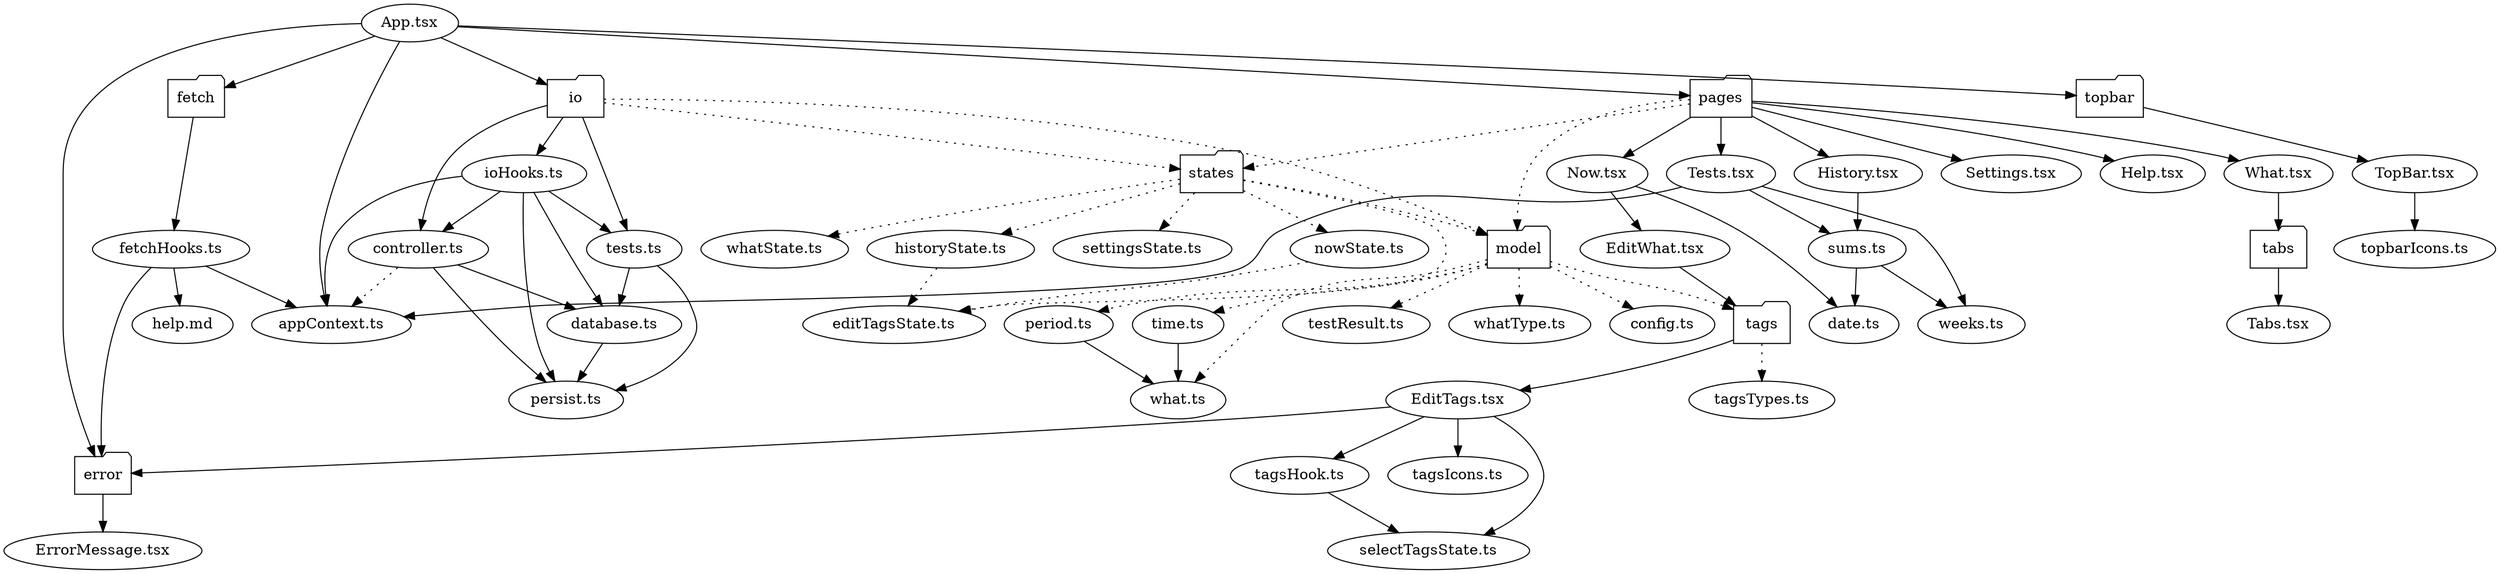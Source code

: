 digraph SRC {
  "App.tsx" -> {"error" "fetch" "io" "pages" "topbar" "appContext.ts"};
  "appContext.ts" -> {};

  "error" [shape=folder];
  "fetch" [shape=folder];
  "io" [shape=folder];
  "model" [shape=folder];
  "pages" [shape=folder];
  "states" [shape=folder];
  "tabs" [shape=folder];
  "tags" [shape=folder];
  "topbar" [shape=folder];
  
  "error" -> {"ErrorMessage.tsx"};
  "ErrorMessage.tsx" -> {};

  "fetch" -> {"fetchHooks.ts"};
  "fetchHooks.ts" -> {"error" "help.md" "appContext.ts"}
  "help.md" -> {}

  "io" -> {"controller.ts" "ioHooks.ts" "tests.ts"};
  "io" -> {"model" "states"} [style=dotted];
  "controller.ts" -> {"persist.ts" "database.ts"};
  "controller.ts" -> {"appContext.ts"} [style=dotted];
  "database.ts" -> {"persist.ts"};
  "ioHooks.ts" -> {"controller.ts" "database.ts" "persist.ts" "tests.ts" "appContext.ts"};
  "tests.ts" -> {"database.ts" "persist.ts"};
  "persist.ts" -> {}

  "model" -> {"config.ts" "period.ts" "testResult.ts" "time.ts" "tags" "whatType.ts" "what.ts"} [style=dotted];
  "config.ts" -> {};
  "period.ts" -> {"what.ts"};
  "testResult.ts" -> {};
  "time.ts" -> {"what.ts"};
  "what.ts" -> {};
  "whatType.ts" -> {};

  "pages" -> {"Now.tsx" "What.tsx" "History.tsx" "Settings.tsx" "Help.tsx" "Tests.tsx"};
  "pages" -> {"model" "states"} [style=dotted];
  "date.ts" -> {};
  "Now.tsx" -> {"date.ts" "EditWhat.tsx"};
  "What.tsx" -> {"tabs"};
  "History.tsx" -> {"sums.ts"};
  "Settings.tsx" -> {};
  "Help.tsx" -> {};
  "Tests.tsx" -> {"weeks.ts" "sums.ts" "appContext.ts"};
  "sums.ts" -> {"weeks.ts" "date.ts"};
  "EditWhat.tsx" -> {"tags"};

  "states" -> {"nowState.ts" "whatState.ts" "historyState.ts" "settingsState.ts" "editTagsState.ts" "model"} [style=dotted];
  "nowState.ts" -> {"editTagsState.ts"} [style=dotted];
  "whatState.ts" -> {};
  "historyState.ts" -> {"editTagsState.ts"} [style=dotted];
  "settingsState.ts" -> {};
  "editTagsState.ts" -> {};

  "tabs" -> {"Tabs.tsx"};
  "Tabs.tsx" -> {};

  "tags" -> {"EditTags.tsx"};
  "tags" -> {"tagsTypes.ts"} [style=dotted];
  "EditTags.tsx" -> {"error" "selectTagsState.ts" "tagsHook.ts" "tagsIcons.ts"};
  "tagsHook.ts" -> {"selectTagsState.ts"};
  "tagsIcons.ts" -> {};
  "tagsTypes.ts" -> {};

  "topbar" -> {"TopBar.tsx"};
  "TopBar.tsx" -> {"topbarIcons.ts"};
  "topbarIcons.ts" -> {};
}
